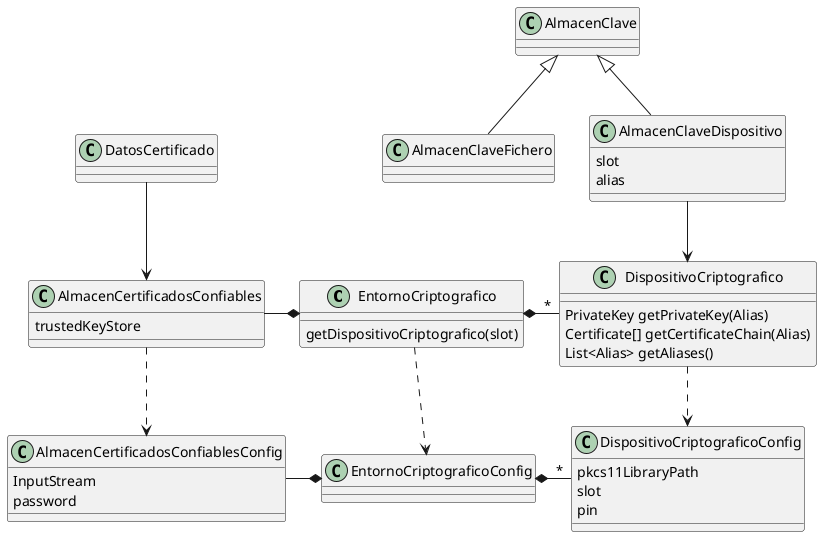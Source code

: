 @startuml
EntornoCriptografico ..> EntornoCriptograficoConfig
DispositivoCriptografico ..> DispositivoCriptograficoConfig
AlmacenCertificadosConfiables ..> AlmacenCertificadosConfiablesConfig

EntornoCriptografico *-left-  AlmacenCertificadosConfiables
EntornoCriptografico *-right- "*" DispositivoCriptografico

EntornoCriptograficoConfig *-left-  AlmacenCertificadosConfiablesConfig
EntornoCriptograficoConfig *-right- "*" DispositivoCriptograficoConfig


class EntornoCriptografico {
    getDispositivoCriptografico(slot)
}

class AlmacenCertificadosConfiables {
    trustedKeyStore
}

class DispositivoCriptografico {
    PrivateKey getPrivateKey(Alias)
    Certificate[] getCertificateChain(Alias)
    List<Alias> getAliases()
}

class DispositivoCriptograficoConfig {
    pkcs11LibraryPath
    slot
    pin
}

class AlmacenCertificadosConfiablesConfig {
    InputStream
    password
}

AlmacenClave <|-- AlmacenClaveFichero
AlmacenClave <|-- AlmacenClaveDispositivo

class AlmacenClaveDispositivo {
slot
alias
}

DatosCertificado --> AlmacenCertificadosConfiables
AlmacenClaveDispositivo --> DispositivoCriptografico
@enduml